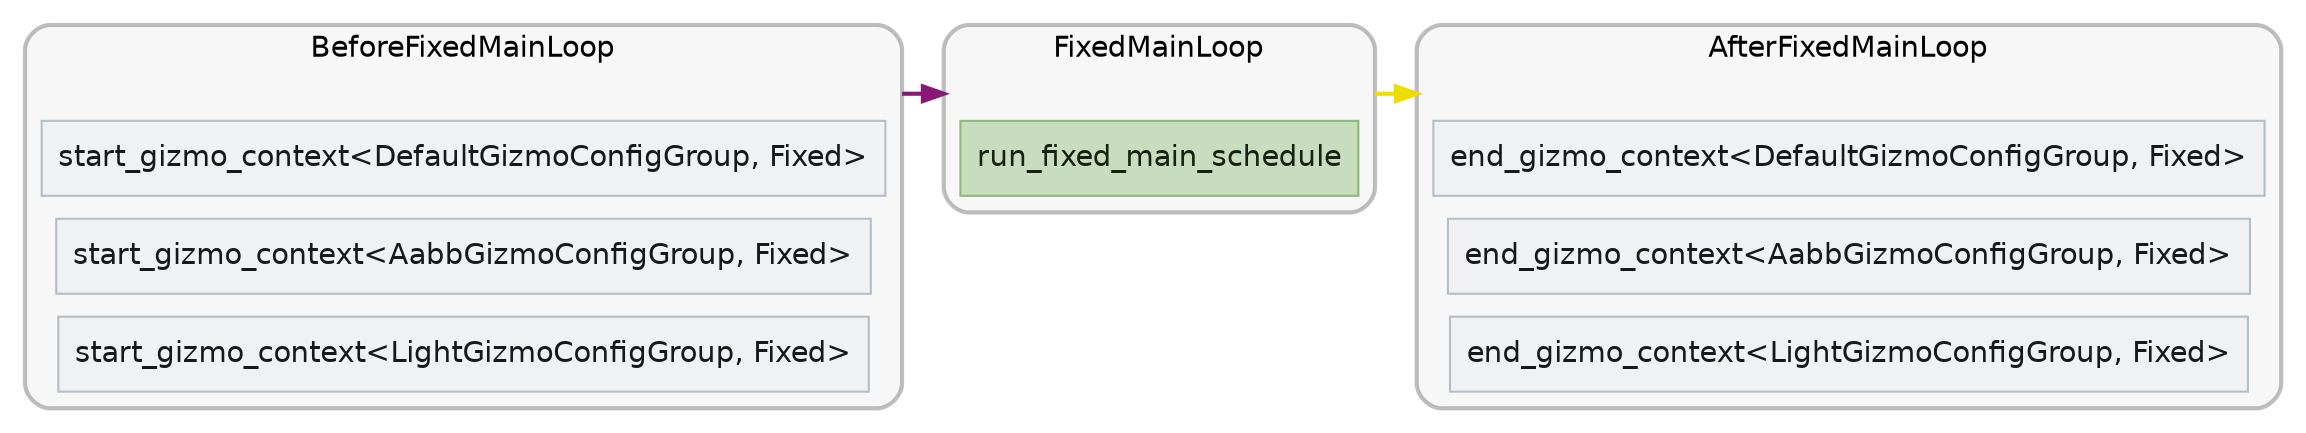 digraph "" {
	"compound"="true";
	"splines"="spline";
	"rankdir"="LR";
	"bgcolor"="white";
	"fontname"="Helvetica";
	"nodesep"="0.15";
	edge ["penwidth"="2"];
	node ["shape"="box", "style"="filled"];
	subgraph "clusternode_Set(0)" {
		"style"="rounded,filled";
		"label"="BeforeFixedMainLoop";
		"tooltip"="BeforeFixedMainLoop";
		"fillcolor"="#00000008";
		"fontcolor"="#000000";
		"color"="#00000040";
		"penwidth"="2";
		"set_marker_node_Set(0)" ["style"="invis", "label"="", "shape"="point"]
		"node_System(1)" ["label"="start_gizmo_context<DefaultGizmoConfigGroup, Fixed>", "tooltip"="bevy_gizmos::start_gizmo_context<bevy_gizmos::config::DefaultGizmoConfigGroup, bevy_time::fixed::Fixed>", "fillcolor"="#eff1f3", "fontname"="Helvetica", "fontcolor"="#15191d", "color"="#b4bec7", "penwidth"="1"]
		"node_System(3)" ["label"="start_gizmo_context<AabbGizmoConfigGroup, Fixed>", "tooltip"="bevy_gizmos::start_gizmo_context<bevy_gizmos::aabb::AabbGizmoConfigGroup, bevy_time::fixed::Fixed>", "fillcolor"="#eff1f3", "fontname"="Helvetica", "fontcolor"="#15191d", "color"="#b4bec7", "penwidth"="1"]
		"node_System(5)" ["label"="start_gizmo_context<LightGizmoConfigGroup, Fixed>", "tooltip"="bevy_gizmos::start_gizmo_context<bevy_gizmos::light::LightGizmoConfigGroup, bevy_time::fixed::Fixed>", "fillcolor"="#eff1f3", "fontname"="Helvetica", "fontcolor"="#15191d", "color"="#b4bec7", "penwidth"="1"]
	}
	
	subgraph "clusternode_Set(1)" {
		"style"="rounded,filled";
		"label"="FixedMainLoop";
		"tooltip"="FixedMainLoop";
		"fillcolor"="#00000008";
		"fontcolor"="#000000";
		"color"="#00000040";
		"penwidth"="2";
		"set_marker_node_Set(1)" ["style"="invis", "label"="", "shape"="point"]
		"node_System(0)" ["label"="run_fixed_main_schedule", "tooltip"="bevy_time::fixed::run_fixed_main_schedule", "fillcolor"="#c7ddbd", "fontname"="Helvetica", "fontcolor"="#162111", "color"="#8dba79", "penwidth"="1"]
	}
	
	subgraph "clusternode_Set(2)" {
		"style"="rounded,filled";
		"label"="AfterFixedMainLoop";
		"tooltip"="AfterFixedMainLoop";
		"fillcolor"="#00000008";
		"fontcolor"="#000000";
		"color"="#00000040";
		"penwidth"="2";
		"set_marker_node_Set(2)" ["style"="invis", "label"="", "shape"="point"]
		"node_System(2)" ["label"="end_gizmo_context<DefaultGizmoConfigGroup, Fixed>", "tooltip"="bevy_gizmos::end_gizmo_context<bevy_gizmos::config::DefaultGizmoConfigGroup, bevy_time::fixed::Fixed>", "fillcolor"="#eff1f3", "fontname"="Helvetica", "fontcolor"="#15191d", "color"="#b4bec7", "penwidth"="1"]
		"node_System(4)" ["label"="end_gizmo_context<AabbGizmoConfigGroup, Fixed>", "tooltip"="bevy_gizmos::end_gizmo_context<bevy_gizmos::aabb::AabbGizmoConfigGroup, bevy_time::fixed::Fixed>", "fillcolor"="#eff1f3", "fontname"="Helvetica", "fontcolor"="#15191d", "color"="#b4bec7", "penwidth"="1"]
		"node_System(6)" ["label"="end_gizmo_context<LightGizmoConfigGroup, Fixed>", "tooltip"="bevy_gizmos::end_gizmo_context<bevy_gizmos::light::LightGizmoConfigGroup, bevy_time::fixed::Fixed>", "fillcolor"="#eff1f3", "fontname"="Helvetica", "fontcolor"="#15191d", "color"="#b4bec7", "penwidth"="1"]
	}
	
	"set_marker_node_Set(1)" -> "set_marker_node_Set(2)" ["lhead"="clusternode_Set(2)", "ltail"="clusternode_Set(1)", "tooltip"="FixedMainLoop → AfterFixedMainLoop", "color"="#eede00"]
	"set_marker_node_Set(0)" -> "set_marker_node_Set(1)" ["lhead"="clusternode_Set(1)", "ltail"="clusternode_Set(0)", "tooltip"="BeforeFixedMainLoop → FixedMainLoop", "color"="#881877"]
}
